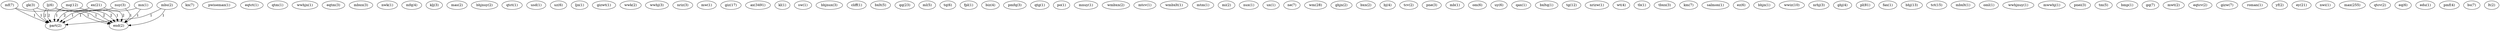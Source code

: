 digraph G {
  lj [ label="lj(5)" ];
  part [ label="part(2)" ];
  end [ label="end(2)" ];
  mf [ label="mf(7)" ];
  kn [ label="kn(7)" ];
  ex [ label="ex(21)" ];
  mq [ label="mq(12)" ];
  pwiseman [ label="pwiseman(1)" ];
  eqtct [ label="eqtct(1)" ];
  qtm [ label="qtm(4)" ];
  wwhjn [ label="wwhjn(1)" ];
  eqtm [ label="eqtm(3)" ];
  mbxn [ label="mbxn(3)" ];
  gk [ label="gk(9)" ];
  nuy [ label="nuy(2)" ];
  nwk [ label="nwk(1)" ];
  mfq [ label="mfq(2)" ];
  klj [ label="klj(3)" ];
  mas [ label="mas(2)" ];
  mn [ label="mn(1)" ];
  lj [ label="lj(6)" ];
  mbs [ label="mbs(2)" ];
  bhjnuy [ label="bhjnuy(2)" ];
  qtct [ label="qtct(1)" ];
  usd [ label="usd(1)" ];
  uz [ label="uz(2)" ];
  ljn [ label="ljn(1)" ];
  gk [ label="gk(4)" ];
  wwhjn [ label="wwhjn(1)" ];
  gizwt [ label="gizwt(1)" ];
  wwk [ label="wwk(2)" ];
  wwhj [ label="wwhj(3)" ];
  nriz [ label="nriz(3)" ];
  mn [ label="mn(1)" ];
  mw [ label="mw(1)" ];
  giz [ label="giz(17)" ];
  ax [ label="ax(3491)" ];
  kl [ label="kl(1)" ];
  sw [ label="sw(1)" ];
  bhjnux [ label="bhjnux(3)" ];
  cliff [ label="cliff(1)" ];
  bxlt [ label="bxlt(5)" ];
  qq [ label="qq(23)" ];
  ml [ label="ml(5)" ];
  tq [ label="tq(6)" ];
  fpl [ label="fpl(1)" ];
  biz [ label="biz(4)" ];
  pmfq [ label="pmfq(3)" ];
  qtg [ label="qtg(1)" ];
  po [ label="po(1)" ];
  mnuy [ label="mnuy(1)" ];
  wmbxn [ label="wmbxn(2)" ];
  gk [ label="gk(3)" ];
  mtcv [ label="mtcv(1)" ];
  wmbxlt [ label="wmbxlt(1)" ];
  mtm [ label="mtm(1)" ];
  mi [ label="mi(2)" ];
  nux [ label="nux(1)" ];
  gizwt [ label="gizwt(1)" ];
  ux [ label="ux(1)" ];
  ne [ label="ne(7)" ];
  wm [ label="wm(28)" ];
  ghjn [ label="ghjn(2)" ];
  bxn [ label="bxn(1)" ];
  uz [ label="uz(6)" ];
  bj [ label="bj(8)" ];
  tcv [ label="tcv(2)" ];
  pne [ label="pne(3)" ];
  mb [ label="mb(6)" ];
  om [ label="om(6)" ];
  bxn [ label="bxn(2)" ];
  uy [ label="uy(6)" ];
  qax [ label="qax(25)" ];
  bxltq [ label="bxltq(1)" ];
  bj [ label="bj(4)" ];
  tg [ label="tg(12)" ];
  nrizw [ label="nrizw(1)" ];
  wt [ label="wt(4)" ];
  tb [ label="tb(1)" ];
  tbxn [ label="tbxn(3)" ];
  km [ label="km(7)" ];
  salmon [ label="salmon(1)" ];
  ez [ label="ez(6)" ];
  mfq [ label="mfq(4)" ];
  bhjn [ label="bhjn(1)" ];
  wwiz [ label="wwiz(10)" ];
  nrhj [ label="nrhj(3)" ];
  ghj [ label="ghj(4)" ];
  mb [ label="mb(1)" ];
  pl [ label="pl(81)" ];
  fax [ label="fax(1)" ];
  bhj [ label="bhj(1)" ];
  tct [ label="tct(15)" ];
  mbxlt [ label="mbxlt(1)" ];
  qtm [ label="qtm(1)" ];
  oml [ label="oml(1)" ];
  wwhjnuy [ label="wwhjnuy(1)" ];
  mwwhj [ label="mwwhj(1)" ];
  pnei [ label="pnei(3)" ];
  tm [ label="tm(5)" ];
  nuy [ label="nuy(3)" ];
  qax [ label="qax(1)" ];
  bmp [ label="bmp(1)" ];
  gq [ label="gq(7)" ];
  mwt [ label="mwt(2)" ];
  eqtcv [ label="eqtcv(2)" ];
  bhj [ label="bhj(13)" ];
  gizw [ label="gizw(7)" ];
  roman [ label="roman(1)" ];
  yf [ label="yf(2)" ];
  ey [ label="ey(21)" ];
  nwi [ label="nwi(1)" ];
  kn [ label="kn(7)" ];
  max [ label="max(255)" ];
  qtcv [ label="qtcv(2)" ];
  eq [ label="eq(6)" ];
  edu [ label="edu(1)" ];
  pmf [ label="pmf(4)" ];
  bs [ label="bs(7)" ];
  lt [ label="lt(2)" ];
  lj -> part [ label="2" ];
  lj -> end [ label="2" ];
  mf -> part [ label="1" ];
  mf -> end [ label="1" ];
  ex -> part [ label="2" ];
  ex -> end [ label="2" ];
  mq -> part [ label="1" ];
  mq -> end [ label="1" ];
  gk -> part [ label="1" ];
  gk -> end [ label="1" ];
  nuy -> part [ label="1" ];
  nuy -> end [ label="1" ];
  mn -> part [ label="1" ];
  mn -> end [ label="1" ];
  lj -> part [ label="2" ];
  lj -> end [ label="2" ];
  mbs -> part [ label="1" ];
  mbs -> end [ label="1" ];
}

